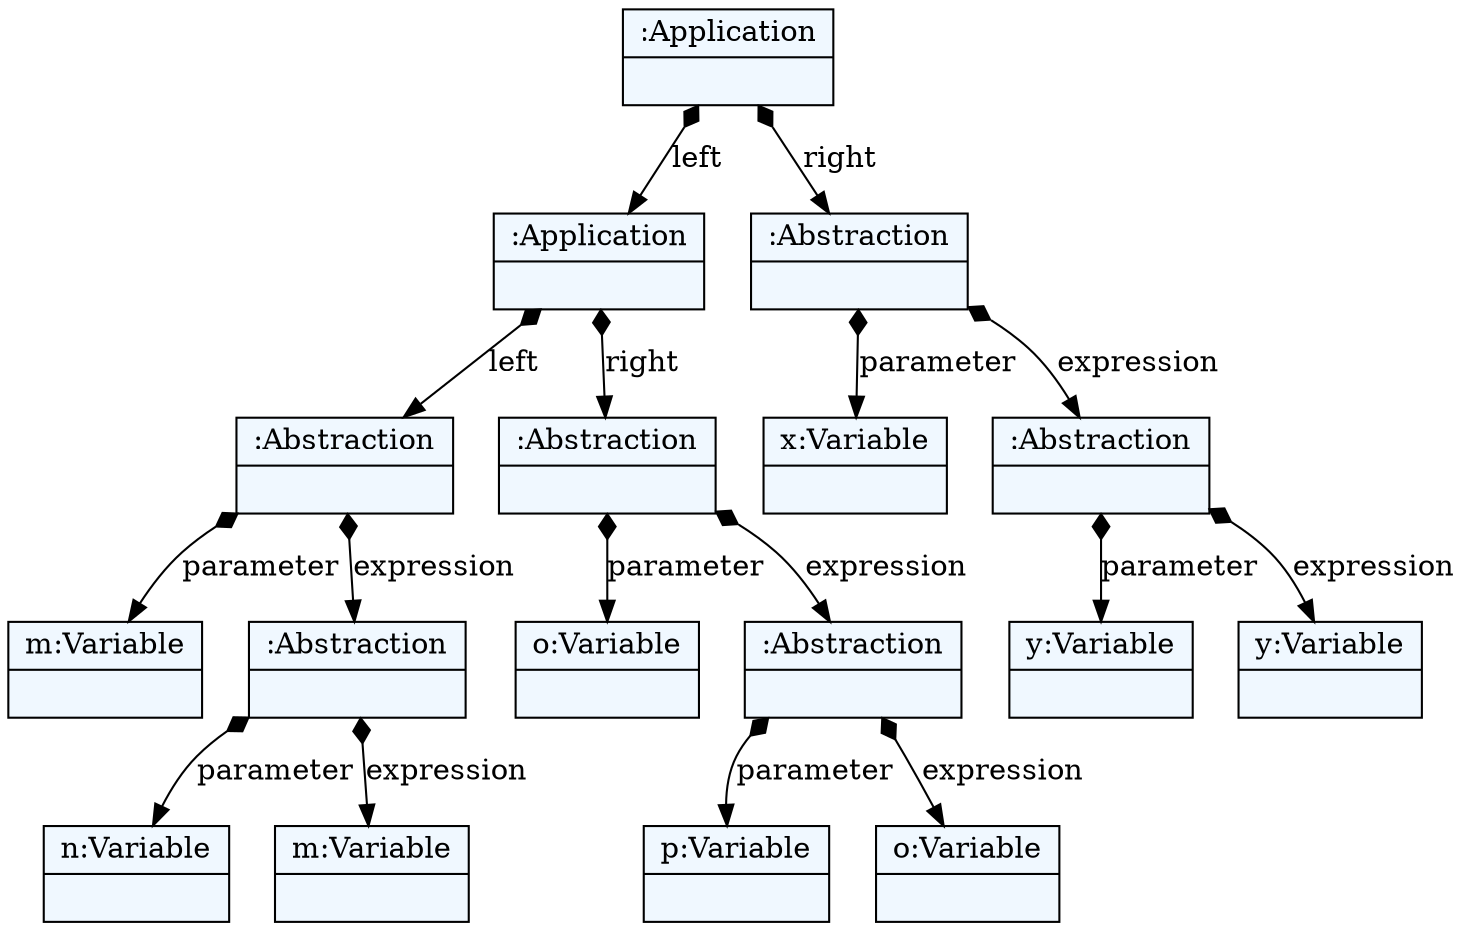 
    digraph textX {
    fontname = "Bitstream Vera Sans"
    fontsize = 8
    node[
        shape=record,
        style=filled,
        fillcolor=aliceblue
    ]
    nodesep = 0.3
    edge[dir=black,arrowtail=empty]


2196318385200 -> 2196318776864 [label="left" arrowtail=diamond dir=both]
2196318776864 -> 2196318776816 [label="left" arrowtail=diamond dir=both]
2196318776816 -> 2196317842112 [label="parameter" arrowtail=diamond dir=both]
2196317842112[label="{m:Variable|}"]
2196318776816 -> 2196317842688 [label="expression" arrowtail=diamond dir=both]
2196317842688 -> 2196317842640 [label="parameter" arrowtail=diamond dir=both]
2196317842640[label="{n:Variable|}"]
2196317842688 -> 2196317842304 [label="expression" arrowtail=diamond dir=both]
2196317842304[label="{m:Variable|}"]
2196317842688[label="{:Abstraction|}"]
2196318776816[label="{:Abstraction|}"]
2196318776864 -> 2196317842544 [label="right" arrowtail=diamond dir=both]
2196317842544 -> 2196317842592 [label="parameter" arrowtail=diamond dir=both]
2196317842592[label="{o:Variable|}"]
2196317842544 -> 2196317842448 [label="expression" arrowtail=diamond dir=both]
2196317842448 -> 2196317842496 [label="parameter" arrowtail=diamond dir=both]
2196317842496[label="{p:Variable|}"]
2196317842448 -> 2196317842208 [label="expression" arrowtail=diamond dir=both]
2196317842208[label="{o:Variable|}"]
2196317842448[label="{:Abstraction|}"]
2196317842544[label="{:Abstraction|}"]
2196318776864[label="{:Application|}"]
2196318385200 -> 2196317557472 [label="right" arrowtail=diamond dir=both]
2196317557472 -> 2196317559728 [label="parameter" arrowtail=diamond dir=both]
2196317559728[label="{x:Variable|}"]
2196317557472 -> 2196317559344 [label="expression" arrowtail=diamond dir=both]
2196317559344 -> 2196317557760 [label="parameter" arrowtail=diamond dir=both]
2196317557760[label="{y:Variable|}"]
2196317559344 -> 2196317560592 [label="expression" arrowtail=diamond dir=both]
2196317560592[label="{y:Variable|}"]
2196317559344[label="{:Abstraction|}"]
2196317557472[label="{:Abstraction|}"]
2196318385200[label="{:Application|}"]

}
